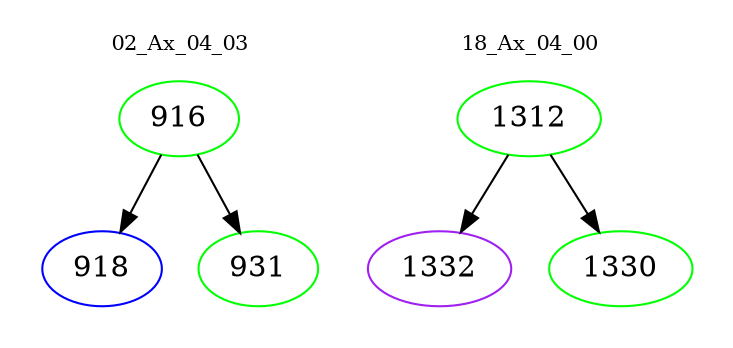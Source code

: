 digraph{
subgraph cluster_0 {
color = white
label = "02_Ax_04_03";
fontsize=10;
T0_916 [label="916", color="green"]
T0_916 -> T0_918 [color="black"]
T0_918 [label="918", color="blue"]
T0_916 -> T0_931 [color="black"]
T0_931 [label="931", color="green"]
}
subgraph cluster_1 {
color = white
label = "18_Ax_04_00";
fontsize=10;
T1_1312 [label="1312", color="green"]
T1_1312 -> T1_1332 [color="black"]
T1_1332 [label="1332", color="purple"]
T1_1312 -> T1_1330 [color="black"]
T1_1330 [label="1330", color="green"]
}
}
